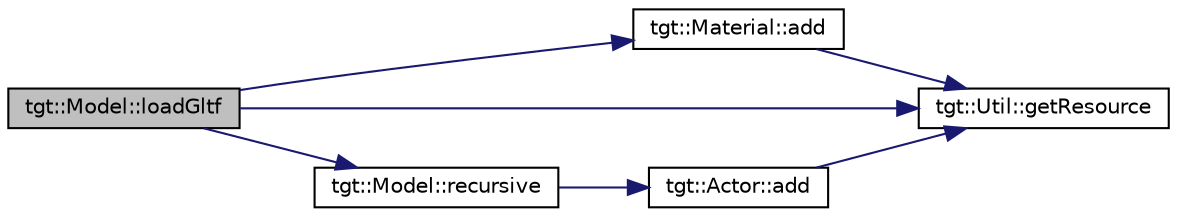 digraph "tgt::Model::loadGltf"
{
 // LATEX_PDF_SIZE
  edge [fontname="Helvetica",fontsize="10",labelfontname="Helvetica",labelfontsize="10"];
  node [fontname="Helvetica",fontsize="10",shape=record];
  rankdir="LR";
  Node1 [label="tgt::Model::loadGltf",height=0.2,width=0.4,color="black", fillcolor="grey75", style="filled", fontcolor="black",tooltip=" "];
  Node1 -> Node2 [color="midnightblue",fontsize="10",style="solid",fontname="Helvetica"];
  Node2 [label="tgt::Material::add",height=0.2,width=0.4,color="black", fillcolor="white", style="filled",URL="$dc/db2/namespacetgt_1_1_material.html#a92936d4d658bde2a91d06785004cffcc",tooltip=" "];
  Node2 -> Node3 [color="midnightblue",fontsize="10",style="solid",fontname="Helvetica"];
  Node3 [label="tgt::Util::getResource",height=0.2,width=0.4,color="black", fillcolor="white", style="filled",URL="$dd/d64/namespacetgt_1_1_util.html#a4e9af614fd94a21454841dedd4e88257",tooltip=" "];
  Node1 -> Node3 [color="midnightblue",fontsize="10",style="solid",fontname="Helvetica"];
  Node1 -> Node4 [color="midnightblue",fontsize="10",style="solid",fontname="Helvetica"];
  Node4 [label="tgt::Model::recursive",height=0.2,width=0.4,color="black", fillcolor="white", style="filled",URL="$d7/d14/namespacetgt_1_1_model.html#a003ae21c2972fdb43559d3c1dece6e47",tooltip=" "];
  Node4 -> Node5 [color="midnightblue",fontsize="10",style="solid",fontname="Helvetica"];
  Node5 [label="tgt::Actor::add",height=0.2,width=0.4,color="black", fillcolor="white", style="filled",URL="$df/dd7/namespacetgt_1_1_actor.html#a816b60d2cc57a64b05c81541779c3b35",tooltip=" "];
  Node5 -> Node3 [color="midnightblue",fontsize="10",style="solid",fontname="Helvetica"];
}
